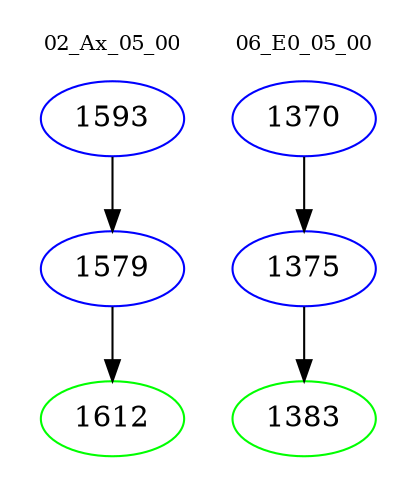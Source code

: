 digraph{
subgraph cluster_0 {
color = white
label = "02_Ax_05_00";
fontsize=10;
T0_1593 [label="1593", color="blue"]
T0_1593 -> T0_1579 [color="black"]
T0_1579 [label="1579", color="blue"]
T0_1579 -> T0_1612 [color="black"]
T0_1612 [label="1612", color="green"]
}
subgraph cluster_1 {
color = white
label = "06_E0_05_00";
fontsize=10;
T1_1370 [label="1370", color="blue"]
T1_1370 -> T1_1375 [color="black"]
T1_1375 [label="1375", color="blue"]
T1_1375 -> T1_1383 [color="black"]
T1_1383 [label="1383", color="green"]
}
}
